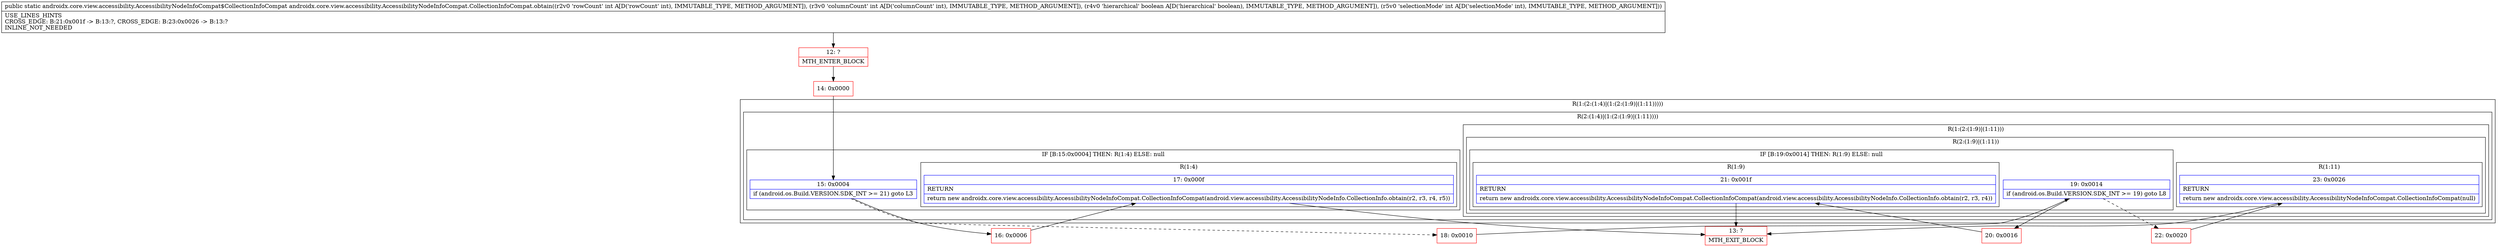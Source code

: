 digraph "CFG forandroidx.core.view.accessibility.AccessibilityNodeInfoCompat.CollectionInfoCompat.obtain(IIZI)Landroidx\/core\/view\/accessibility\/AccessibilityNodeInfoCompat$CollectionInfoCompat;" {
subgraph cluster_Region_1932299205 {
label = "R(1:(2:(1:4)|(1:(2:(1:9)|(1:11)))))";
node [shape=record,color=blue];
subgraph cluster_Region_1004235783 {
label = "R(2:(1:4)|(1:(2:(1:9)|(1:11))))";
node [shape=record,color=blue];
subgraph cluster_IfRegion_1259677212 {
label = "IF [B:15:0x0004] THEN: R(1:4) ELSE: null";
node [shape=record,color=blue];
Node_15 [shape=record,label="{15\:\ 0x0004|if (android.os.Build.VERSION.SDK_INT \>= 21) goto L3\l}"];
subgraph cluster_Region_880763259 {
label = "R(1:4)";
node [shape=record,color=blue];
Node_17 [shape=record,label="{17\:\ 0x000f|RETURN\l|return new androidx.core.view.accessibility.AccessibilityNodeInfoCompat.CollectionInfoCompat(android.view.accessibility.AccessibilityNodeInfo.CollectionInfo.obtain(r2, r3, r4, r5))\l}"];
}
}
subgraph cluster_Region_597341842 {
label = "R(1:(2:(1:9)|(1:11)))";
node [shape=record,color=blue];
subgraph cluster_Region_1136741810 {
label = "R(2:(1:9)|(1:11))";
node [shape=record,color=blue];
subgraph cluster_IfRegion_554083856 {
label = "IF [B:19:0x0014] THEN: R(1:9) ELSE: null";
node [shape=record,color=blue];
Node_19 [shape=record,label="{19\:\ 0x0014|if (android.os.Build.VERSION.SDK_INT \>= 19) goto L8\l}"];
subgraph cluster_Region_1857912818 {
label = "R(1:9)";
node [shape=record,color=blue];
Node_21 [shape=record,label="{21\:\ 0x001f|RETURN\l|return new androidx.core.view.accessibility.AccessibilityNodeInfoCompat.CollectionInfoCompat(android.view.accessibility.AccessibilityNodeInfo.CollectionInfo.obtain(r2, r3, r4))\l}"];
}
}
subgraph cluster_Region_417692305 {
label = "R(1:11)";
node [shape=record,color=blue];
Node_23 [shape=record,label="{23\:\ 0x0026|RETURN\l|return new androidx.core.view.accessibility.AccessibilityNodeInfoCompat.CollectionInfoCompat(null)\l}"];
}
}
}
}
}
Node_12 [shape=record,color=red,label="{12\:\ ?|MTH_ENTER_BLOCK\l}"];
Node_14 [shape=record,color=red,label="{14\:\ 0x0000}"];
Node_16 [shape=record,color=red,label="{16\:\ 0x0006}"];
Node_13 [shape=record,color=red,label="{13\:\ ?|MTH_EXIT_BLOCK\l}"];
Node_18 [shape=record,color=red,label="{18\:\ 0x0010}"];
Node_20 [shape=record,color=red,label="{20\:\ 0x0016}"];
Node_22 [shape=record,color=red,label="{22\:\ 0x0020}"];
MethodNode[shape=record,label="{public static androidx.core.view.accessibility.AccessibilityNodeInfoCompat$CollectionInfoCompat androidx.core.view.accessibility.AccessibilityNodeInfoCompat.CollectionInfoCompat.obtain((r2v0 'rowCount' int A[D('rowCount' int), IMMUTABLE_TYPE, METHOD_ARGUMENT]), (r3v0 'columnCount' int A[D('columnCount' int), IMMUTABLE_TYPE, METHOD_ARGUMENT]), (r4v0 'hierarchical' boolean A[D('hierarchical' boolean), IMMUTABLE_TYPE, METHOD_ARGUMENT]), (r5v0 'selectionMode' int A[D('selectionMode' int), IMMUTABLE_TYPE, METHOD_ARGUMENT]))  | USE_LINES_HINTS\lCROSS_EDGE: B:21:0x001f \-\> B:13:?, CROSS_EDGE: B:23:0x0026 \-\> B:13:?\lINLINE_NOT_NEEDED\l}"];
MethodNode -> Node_12;Node_15 -> Node_16;
Node_15 -> Node_18[style=dashed];
Node_17 -> Node_13;
Node_19 -> Node_20;
Node_19 -> Node_22[style=dashed];
Node_21 -> Node_13;
Node_23 -> Node_13;
Node_12 -> Node_14;
Node_14 -> Node_15;
Node_16 -> Node_17;
Node_18 -> Node_19;
Node_20 -> Node_21;
Node_22 -> Node_23;
}

